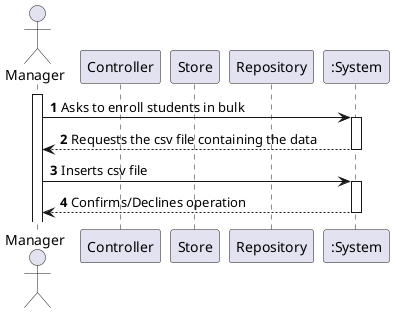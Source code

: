@startuml US09-SD
autonumber
actor  "Manager" as MAN
participant "Controller" as CTRL
participant "Store" as STR
participant "Repository" as REP

activate MAN
MAN -> ":System" : Asks to enroll students in bulk
activate ":System"
":System" --> MAN : Requests the csv file containing the data
deactivate ":System"
MAN -> ":System" : Inserts csv file
activate ":System"
":System" --> MAN : Confirms/Declines operation
deactivate ":System"

@enduml